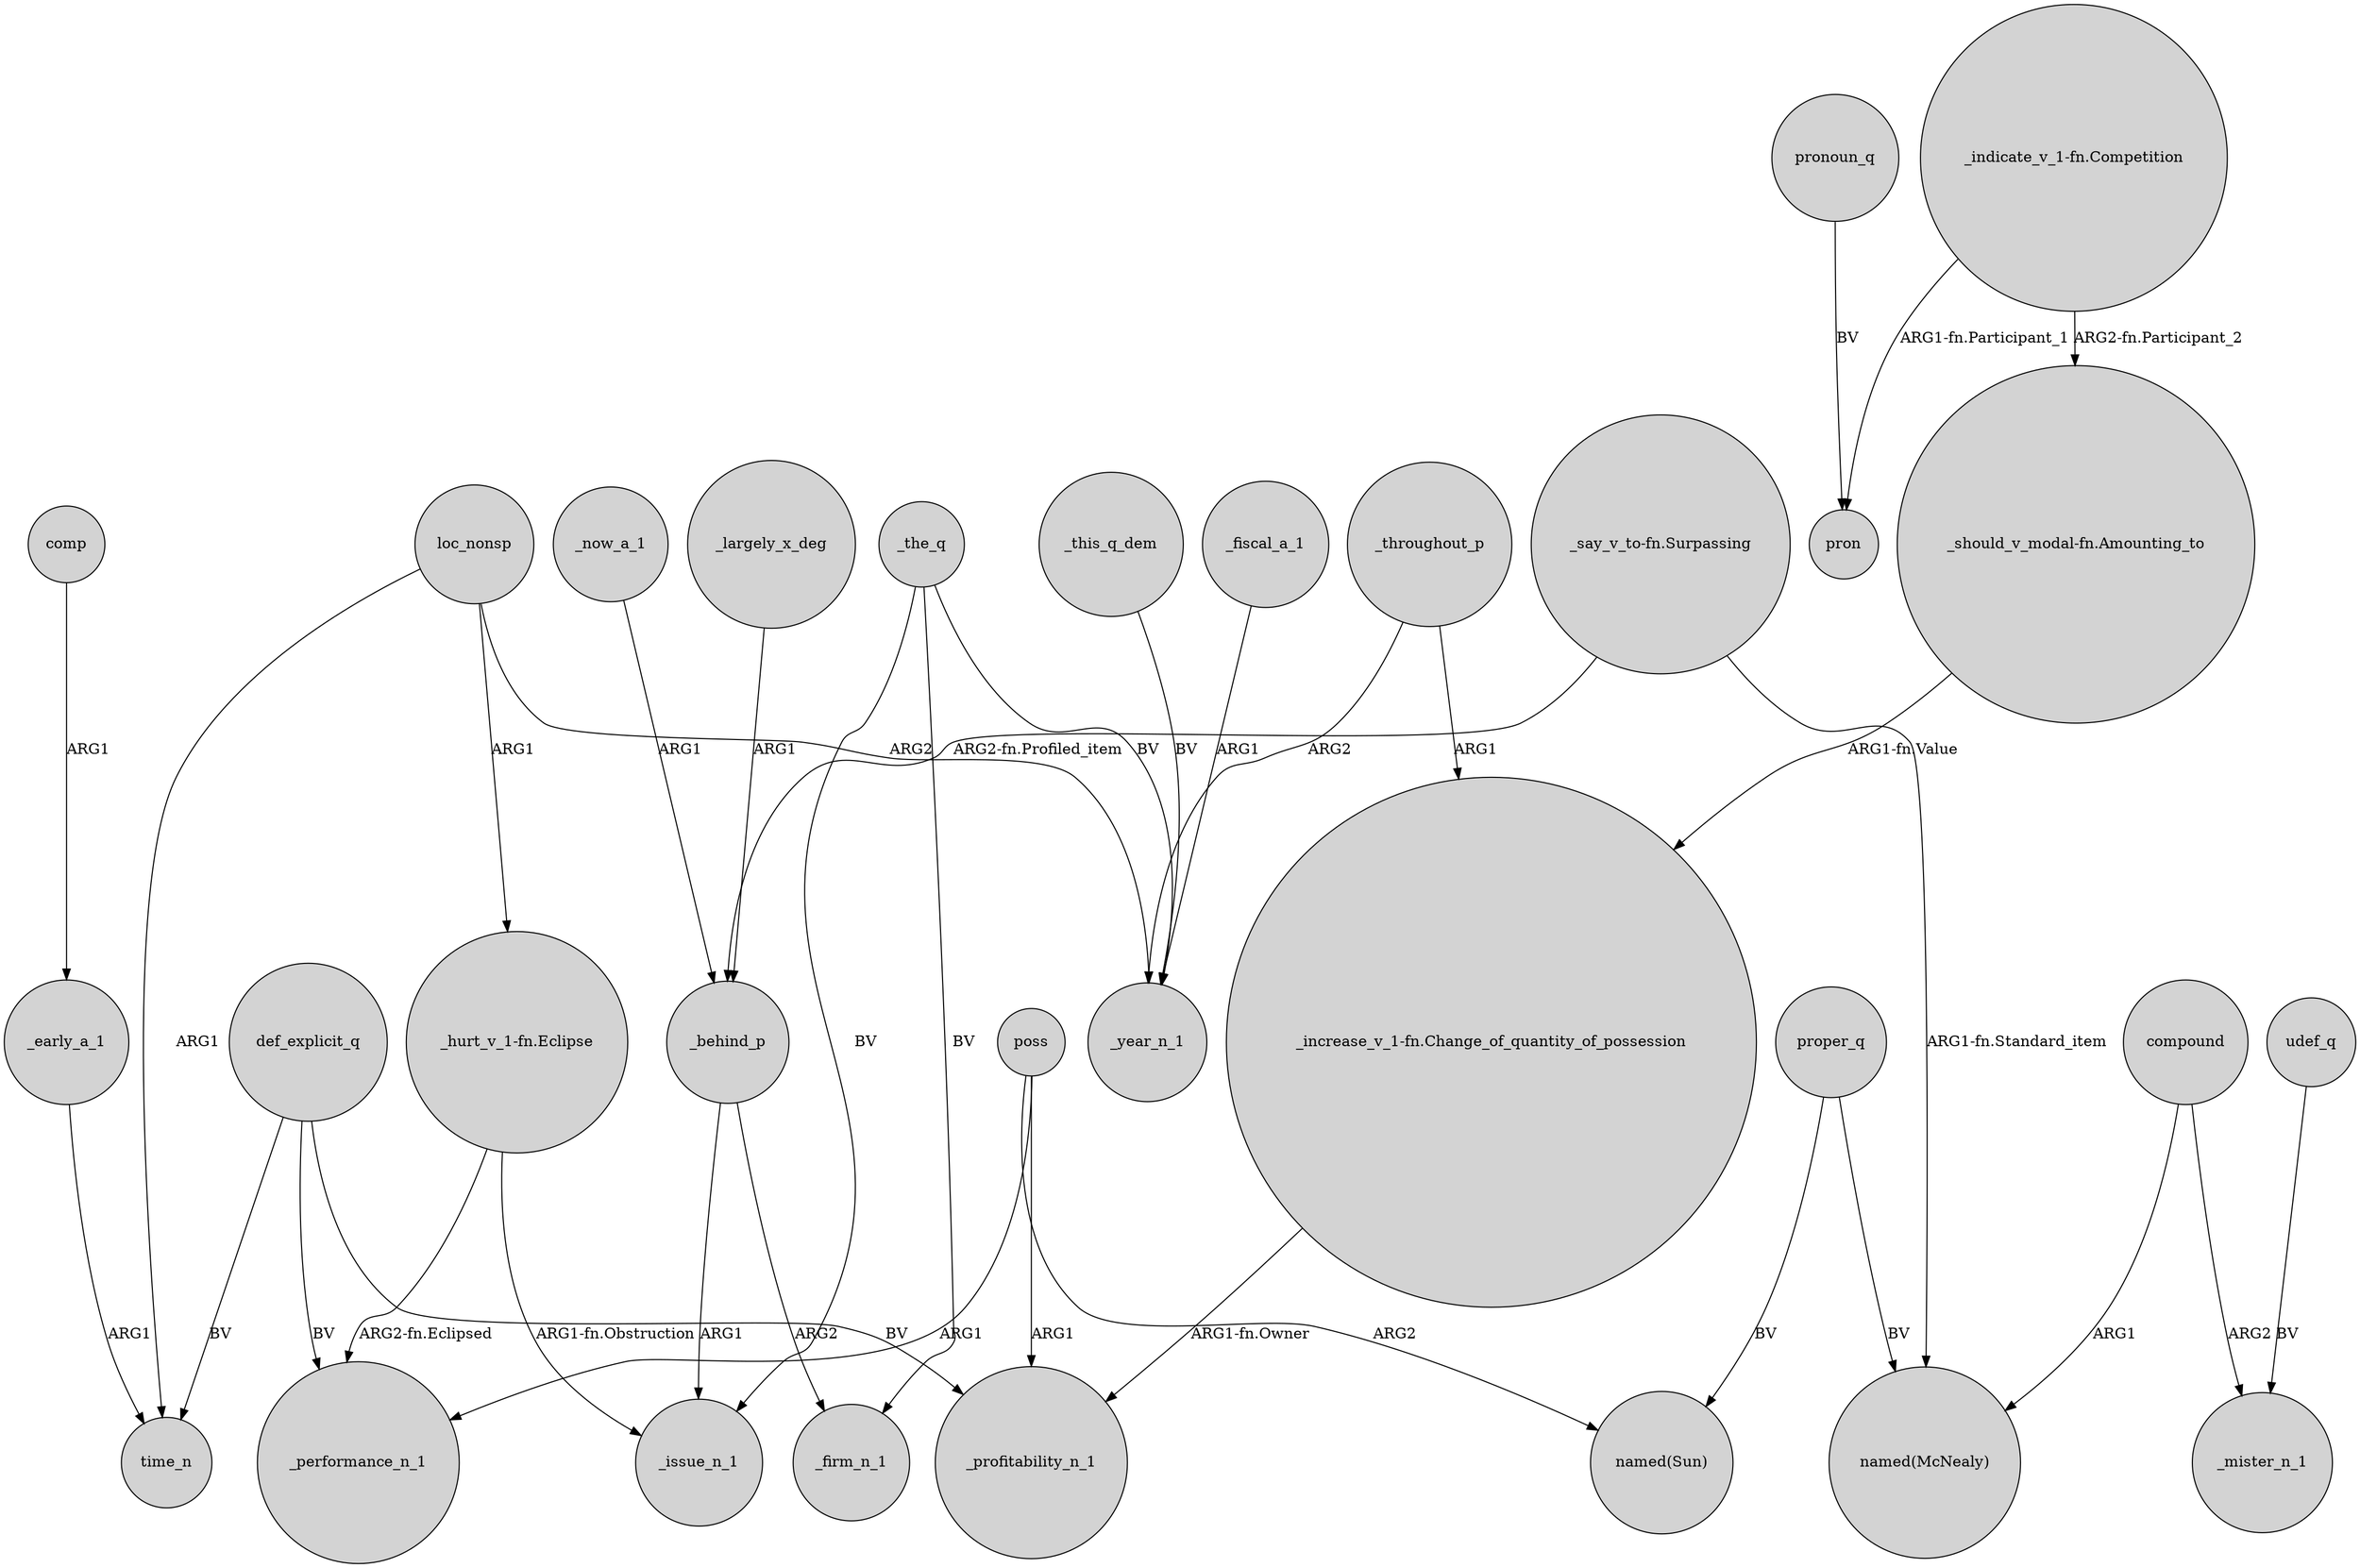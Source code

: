 digraph {
	node [shape=circle style=filled]
	_early_a_1 -> time_n [label=ARG1]
	"_hurt_v_1-fn.Eclipse" -> _issue_n_1 [label="ARG1-fn.Obstruction"]
	_behind_p -> _issue_n_1 [label=ARG1]
	compound -> _mister_n_1 [label=ARG2]
	"_indicate_v_1-fn.Competition" -> pron [label="ARG1-fn.Participant_1"]
	_throughout_p -> _year_n_1 [label=ARG2]
	_fiscal_a_1 -> _year_n_1 [label=ARG1]
	"_increase_v_1-fn.Change_of_quantity_of_possession" -> _profitability_n_1 [label="ARG1-fn.Owner"]
	comp -> _early_a_1 [label=ARG1]
	udef_q -> _mister_n_1 [label=BV]
	poss -> "named(Sun)" [label=ARG2]
	_now_a_1 -> _behind_p [label=ARG1]
	loc_nonsp -> _year_n_1 [label=ARG2]
	"_hurt_v_1-fn.Eclipse" -> _performance_n_1 [label="ARG2-fn.Eclipsed"]
	"_indicate_v_1-fn.Competition" -> "_should_v_modal-fn.Amounting_to" [label="ARG2-fn.Participant_2"]
	pronoun_q -> pron [label=BV]
	proper_q -> "named(Sun)" [label=BV]
	_the_q -> _firm_n_1 [label=BV]
	_the_q -> _year_n_1 [label=BV]
	proper_q -> "named(McNealy)" [label=BV]
	"_should_v_modal-fn.Amounting_to" -> "_increase_v_1-fn.Change_of_quantity_of_possession" [label="ARG1-fn.Value"]
	def_explicit_q -> _performance_n_1 [label=BV]
	poss -> _performance_n_1 [label=ARG1]
	loc_nonsp -> "_hurt_v_1-fn.Eclipse" [label=ARG1]
	_largely_x_deg -> _behind_p [label=ARG1]
	_behind_p -> _firm_n_1 [label=ARG2]
	loc_nonsp -> time_n [label=ARG1]
	_this_q_dem -> _year_n_1 [label=BV]
	compound -> "named(McNealy)" [label=ARG1]
	_throughout_p -> "_increase_v_1-fn.Change_of_quantity_of_possession" [label=ARG1]
	def_explicit_q -> time_n [label=BV]
	_the_q -> _issue_n_1 [label=BV]
	"_say_v_to-fn.Surpassing" -> _behind_p [label="ARG2-fn.Profiled_item"]
	poss -> _profitability_n_1 [label=ARG1]
	"_say_v_to-fn.Surpassing" -> "named(McNealy)" [label="ARG1-fn.Standard_item"]
	def_explicit_q -> _profitability_n_1 [label=BV]
}
